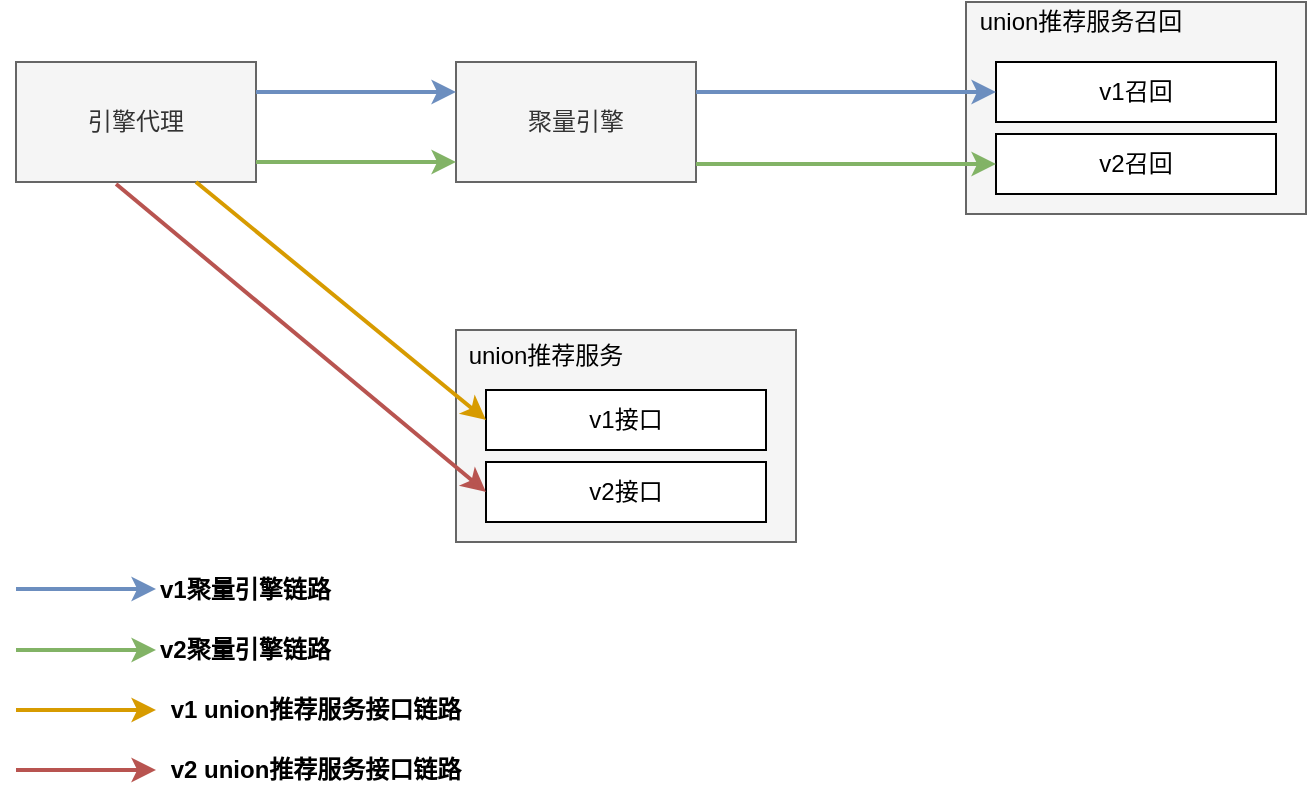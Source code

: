<mxfile version="20.2.0" type="github">
  <diagram id="aF2LxFLv1zZ0hYEUMurh" name="第 1 页">
    <mxGraphModel dx="1180" dy="743" grid="1" gridSize="10" guides="1" tooltips="1" connect="1" arrows="1" fold="1" page="1" pageScale="1" pageWidth="1169" pageHeight="827" math="0" shadow="0">
      <root>
        <mxCell id="0" />
        <mxCell id="1" parent="0" />
        <mxCell id="ht_pENB5P4BwMSQjl5el-1" value="引擎代理" style="rounded=0;whiteSpace=wrap;html=1;fillColor=#f5f5f5;fontColor=#333333;strokeColor=#666666;" vertex="1" parent="1">
          <mxGeometry x="110" y="220" width="120" height="60" as="geometry" />
        </mxCell>
        <mxCell id="ht_pENB5P4BwMSQjl5el-2" value="聚量引擎" style="rounded=0;whiteSpace=wrap;html=1;fillColor=#f5f5f5;fontColor=#333333;strokeColor=#666666;" vertex="1" parent="1">
          <mxGeometry x="330" y="220" width="120" height="60" as="geometry" />
        </mxCell>
        <mxCell id="ht_pENB5P4BwMSQjl5el-4" value="" style="rounded=0;whiteSpace=wrap;html=1;fillColor=#f5f5f5;fontColor=#333333;strokeColor=#666666;" vertex="1" parent="1">
          <mxGeometry x="330" y="354" width="170" height="106" as="geometry" />
        </mxCell>
        <mxCell id="ht_pENB5P4BwMSQjl5el-6" value="union推荐服务" style="text;html=1;strokeColor=none;fillColor=none;align=center;verticalAlign=middle;whiteSpace=wrap;rounded=0;" vertex="1" parent="1">
          <mxGeometry x="330" y="354" width="90" height="26" as="geometry" />
        </mxCell>
        <mxCell id="ht_pENB5P4BwMSQjl5el-7" value="v1接口" style="rounded=0;whiteSpace=wrap;html=1;" vertex="1" parent="1">
          <mxGeometry x="345" y="384" width="140" height="30" as="geometry" />
        </mxCell>
        <mxCell id="ht_pENB5P4BwMSQjl5el-8" value="v2接口" style="rounded=0;whiteSpace=wrap;html=1;" vertex="1" parent="1">
          <mxGeometry x="345" y="420" width="140" height="30" as="geometry" />
        </mxCell>
        <mxCell id="ht_pENB5P4BwMSQjl5el-9" value="" style="rounded=0;whiteSpace=wrap;html=1;fillColor=#f5f5f5;fontColor=#333333;strokeColor=#666666;" vertex="1" parent="1">
          <mxGeometry x="585" y="190" width="170" height="106" as="geometry" />
        </mxCell>
        <mxCell id="ht_pENB5P4BwMSQjl5el-10" value="union推荐服务召回" style="text;html=1;strokeColor=none;fillColor=none;align=center;verticalAlign=middle;whiteSpace=wrap;rounded=0;" vertex="1" parent="1">
          <mxGeometry x="585" y="190" width="115" height="20" as="geometry" />
        </mxCell>
        <mxCell id="ht_pENB5P4BwMSQjl5el-11" value="v1召回" style="rounded=0;whiteSpace=wrap;html=1;" vertex="1" parent="1">
          <mxGeometry x="600" y="220" width="140" height="30" as="geometry" />
        </mxCell>
        <mxCell id="ht_pENB5P4BwMSQjl5el-12" value="v2召回" style="rounded=0;whiteSpace=wrap;html=1;" vertex="1" parent="1">
          <mxGeometry x="600" y="256" width="140" height="30" as="geometry" />
        </mxCell>
        <mxCell id="ht_pENB5P4BwMSQjl5el-14" style="edgeStyle=orthogonalEdgeStyle;rounded=0;orthogonalLoop=1;jettySize=auto;html=1;exitX=1;exitY=0.25;exitDx=0;exitDy=0;entryX=0;entryY=0.5;entryDx=0;entryDy=0;strokeColor=#6c8ebf;fillColor=#dae8fc;strokeWidth=2;" edge="1" parent="1" source="ht_pENB5P4BwMSQjl5el-2" target="ht_pENB5P4BwMSQjl5el-11">
          <mxGeometry relative="1" as="geometry">
            <mxPoint x="550" y="200" as="targetPoint" />
          </mxGeometry>
        </mxCell>
        <mxCell id="ht_pENB5P4BwMSQjl5el-16" value="" style="endArrow=classic;html=1;rounded=0;entryX=0;entryY=0.5;entryDx=0;entryDy=0;fillColor=#d5e8d4;strokeColor=#82b366;strokeWidth=2;" edge="1" parent="1" target="ht_pENB5P4BwMSQjl5el-12">
          <mxGeometry width="50" height="50" relative="1" as="geometry">
            <mxPoint x="450" y="271" as="sourcePoint" />
            <mxPoint x="530" y="260" as="targetPoint" />
          </mxGeometry>
        </mxCell>
        <mxCell id="ht_pENB5P4BwMSQjl5el-18" value="" style="endArrow=classic;html=1;rounded=0;exitX=0.75;exitY=1;exitDx=0;exitDy=0;entryX=0;entryY=0.5;entryDx=0;entryDy=0;fillColor=#ffe6cc;strokeColor=#d79b00;strokeWidth=2;" edge="1" parent="1" source="ht_pENB5P4BwMSQjl5el-1" target="ht_pENB5P4BwMSQjl5el-7">
          <mxGeometry width="50" height="50" relative="1" as="geometry">
            <mxPoint x="160" y="430" as="sourcePoint" />
            <mxPoint x="210" y="380" as="targetPoint" />
          </mxGeometry>
        </mxCell>
        <mxCell id="ht_pENB5P4BwMSQjl5el-19" value="" style="endArrow=classic;html=1;rounded=0;exitX=0.417;exitY=1.017;exitDx=0;exitDy=0;exitPerimeter=0;entryX=0;entryY=0.5;entryDx=0;entryDy=0;fillColor=#f8cecc;strokeColor=#b85450;strokeWidth=2;" edge="1" parent="1" source="ht_pENB5P4BwMSQjl5el-1" target="ht_pENB5P4BwMSQjl5el-8">
          <mxGeometry width="50" height="50" relative="1" as="geometry">
            <mxPoint x="210" y="430" as="sourcePoint" />
            <mxPoint x="260" y="380" as="targetPoint" />
          </mxGeometry>
        </mxCell>
        <mxCell id="ht_pENB5P4BwMSQjl5el-20" value="" style="endArrow=classic;html=1;rounded=0;exitX=1;exitY=0.25;exitDx=0;exitDy=0;entryX=0;entryY=0.25;entryDx=0;entryDy=0;strokeColor=#6c8ebf;fillColor=#dae8fc;strokeWidth=2;" edge="1" parent="1" source="ht_pENB5P4BwMSQjl5el-1" target="ht_pENB5P4BwMSQjl5el-2">
          <mxGeometry width="50" height="50" relative="1" as="geometry">
            <mxPoint x="240" y="210" as="sourcePoint" />
            <mxPoint x="290" y="160" as="targetPoint" />
          </mxGeometry>
        </mxCell>
        <mxCell id="ht_pENB5P4BwMSQjl5el-21" value="" style="endArrow=classic;html=1;rounded=0;fillColor=#d5e8d4;strokeColor=#82b366;strokeWidth=2;" edge="1" parent="1">
          <mxGeometry width="50" height="50" relative="1" as="geometry">
            <mxPoint x="230" y="270" as="sourcePoint" />
            <mxPoint x="330" y="270" as="targetPoint" />
          </mxGeometry>
        </mxCell>
        <mxCell id="ht_pENB5P4BwMSQjl5el-23" value="" style="endArrow=classic;html=1;rounded=0;fillColor=#d5e8d4;strokeColor=#82b366;strokeWidth=2;" edge="1" parent="1">
          <mxGeometry width="50" height="50" relative="1" as="geometry">
            <mxPoint x="110" y="514" as="sourcePoint" />
            <mxPoint x="180" y="514" as="targetPoint" />
          </mxGeometry>
        </mxCell>
        <mxCell id="ht_pENB5P4BwMSQjl5el-24" value="" style="endArrow=classic;html=1;rounded=0;exitX=0.75;exitY=1;exitDx=0;exitDy=0;fillColor=#ffe6cc;strokeColor=#d79b00;strokeWidth=2;" edge="1" parent="1">
          <mxGeometry width="50" height="50" relative="1" as="geometry">
            <mxPoint x="110" y="544" as="sourcePoint" />
            <mxPoint x="180" y="544" as="targetPoint" />
          </mxGeometry>
        </mxCell>
        <mxCell id="ht_pENB5P4BwMSQjl5el-25" value="" style="endArrow=classic;html=1;rounded=0;exitX=0.417;exitY=1.017;exitDx=0;exitDy=0;exitPerimeter=0;fillColor=#f8cecc;strokeColor=#b85450;strokeWidth=2;" edge="1" parent="1">
          <mxGeometry width="50" height="50" relative="1" as="geometry">
            <mxPoint x="110" y="574" as="sourcePoint" />
            <mxPoint x="180" y="574" as="targetPoint" />
          </mxGeometry>
        </mxCell>
        <mxCell id="ht_pENB5P4BwMSQjl5el-26" value="" style="endArrow=classic;html=1;rounded=0;exitX=1;exitY=0.25;exitDx=0;exitDy=0;strokeColor=#6c8ebf;fillColor=#dae8fc;strokeWidth=2;" edge="1" parent="1">
          <mxGeometry width="50" height="50" relative="1" as="geometry">
            <mxPoint x="110" y="483.5" as="sourcePoint" />
            <mxPoint x="180" y="483.5" as="targetPoint" />
          </mxGeometry>
        </mxCell>
        <mxCell id="ht_pENB5P4BwMSQjl5el-29" value="&lt;meta charset=&quot;utf-8&quot;&gt;&lt;strong&gt;v1聚量引擎链路&lt;/strong&gt;" style="text;whiteSpace=wrap;html=1;" vertex="1" parent="1">
          <mxGeometry x="180" y="470" width="90" height="30" as="geometry" />
        </mxCell>
        <mxCell id="ht_pENB5P4BwMSQjl5el-30" value="&lt;strong&gt;v2聚量引擎链路&lt;/strong&gt;" style="text;whiteSpace=wrap;html=1;" vertex="1" parent="1">
          <mxGeometry x="180" y="500" width="90" height="20" as="geometry" />
        </mxCell>
        <mxCell id="ht_pENB5P4BwMSQjl5el-31" value="&lt;meta charset=&quot;utf-8&quot;&gt;&lt;strong&gt;v1 union推荐服务接口链路&lt;/strong&gt;" style="text;html=1;strokeColor=none;fillColor=none;align=center;verticalAlign=middle;whiteSpace=wrap;rounded=0;" vertex="1" parent="1">
          <mxGeometry x="180" y="534" width="160" height="20" as="geometry" />
        </mxCell>
        <mxCell id="ht_pENB5P4BwMSQjl5el-32" value="&lt;strong&gt;v2 union推荐服务接口链路&lt;/strong&gt;" style="text;html=1;strokeColor=none;fillColor=none;align=center;verticalAlign=middle;whiteSpace=wrap;rounded=0;" vertex="1" parent="1">
          <mxGeometry x="180" y="564" width="160" height="20" as="geometry" />
        </mxCell>
      </root>
    </mxGraphModel>
  </diagram>
</mxfile>
